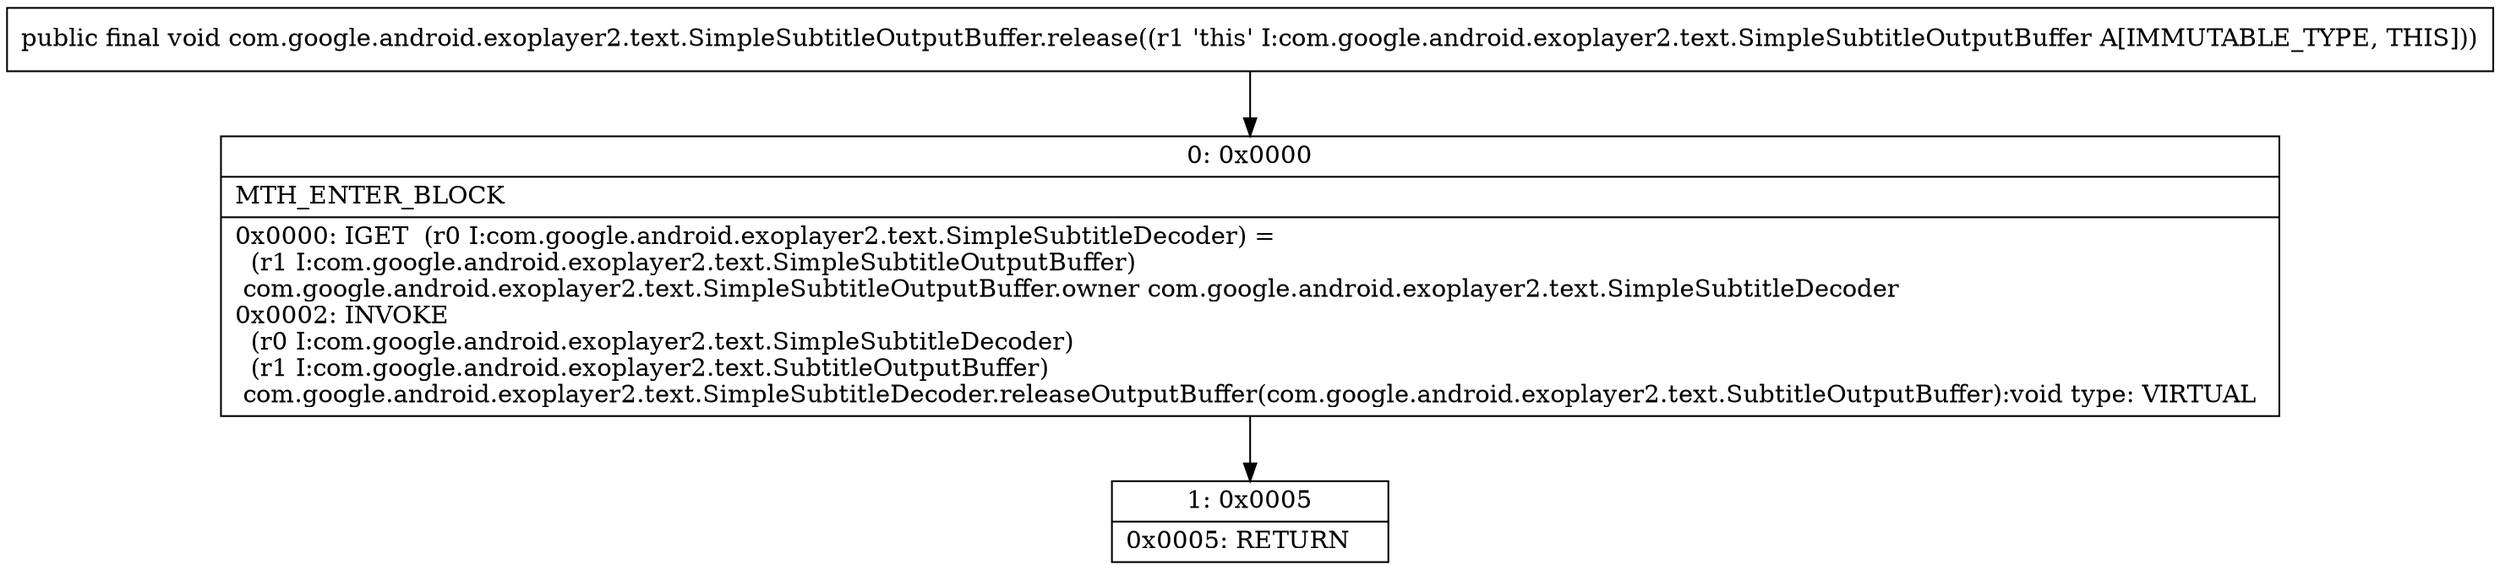 digraph "CFG forcom.google.android.exoplayer2.text.SimpleSubtitleOutputBuffer.release()V" {
Node_0 [shape=record,label="{0\:\ 0x0000|MTH_ENTER_BLOCK\l|0x0000: IGET  (r0 I:com.google.android.exoplayer2.text.SimpleSubtitleDecoder) = \l  (r1 I:com.google.android.exoplayer2.text.SimpleSubtitleOutputBuffer)\l com.google.android.exoplayer2.text.SimpleSubtitleOutputBuffer.owner com.google.android.exoplayer2.text.SimpleSubtitleDecoder \l0x0002: INVOKE  \l  (r0 I:com.google.android.exoplayer2.text.SimpleSubtitleDecoder)\l  (r1 I:com.google.android.exoplayer2.text.SubtitleOutputBuffer)\l com.google.android.exoplayer2.text.SimpleSubtitleDecoder.releaseOutputBuffer(com.google.android.exoplayer2.text.SubtitleOutputBuffer):void type: VIRTUAL \l}"];
Node_1 [shape=record,label="{1\:\ 0x0005|0x0005: RETURN   \l}"];
MethodNode[shape=record,label="{public final void com.google.android.exoplayer2.text.SimpleSubtitleOutputBuffer.release((r1 'this' I:com.google.android.exoplayer2.text.SimpleSubtitleOutputBuffer A[IMMUTABLE_TYPE, THIS])) }"];
MethodNode -> Node_0;
Node_0 -> Node_1;
}

